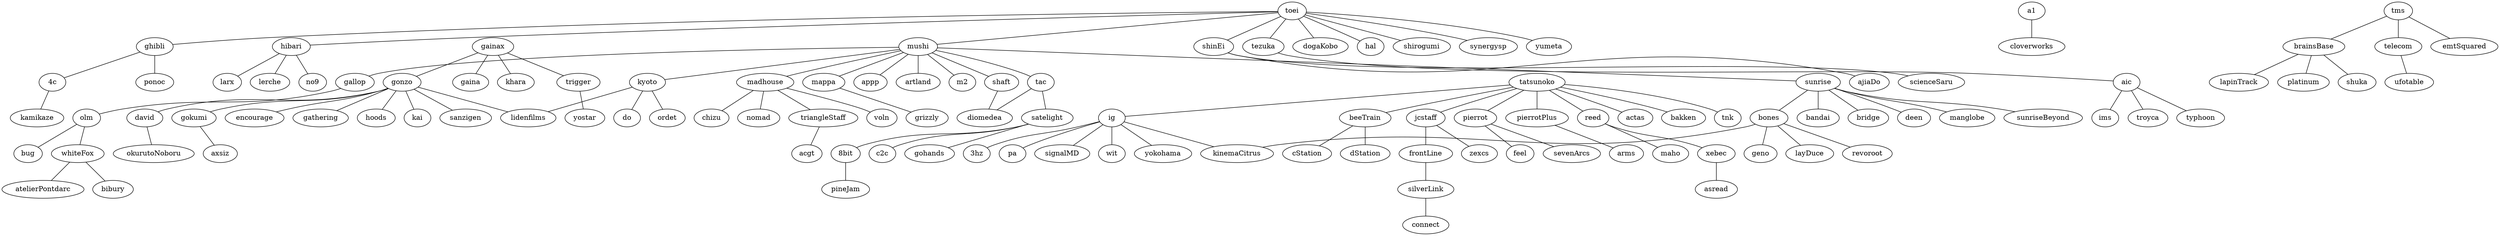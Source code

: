 graph{
"4c"--kamikaze
"8bit"--pineJam
a1--cloverworks
aic--ims
aic--troyca
aic--typhoon
beeTrain--cStation
beeTrain--dStation
bones--geno
bones--kinemaCitrus
bones--layDuce
bones--revoroot
brainsBase--lapinTrack
brainsBase--platinum
brainsBase--shuka
david--okurutoNoboru
frontLine--silverLink
gainax--gaina
gainax--gonzo
gainax--khara
gainax--trigger
gallop--olm
ghibli--"4c"
ghibli--ponoc
gokumi--axsiz
gonzo--david
gonzo--encourage
gonzo--gathering
gonzo--gokumi
gonzo--hoods
gonzo--kai
gonzo--lidenfilms
gonzo--sanzigen
hibari--larx
hibari--lerche
hibari--no9
ig--"3hz"
ig--kinemaCitrus
ig--pa
ig--signalMD
ig--wit
ig--yokohama
jcstaff--frontLine
jcstaff--zexcs
kyoto--do
kyoto--lidenfilms
kyoto--ordet
madhouse--chizu
madhouse--nomad
madhouse--triangleStaff
madhouse--voln
mappa--grizzly
mushi--appp
mushi--artland
mushi--gallop
mushi--kyoto
mushi--m2
mushi--madhouse
mushi--mappa
mushi--shaft
mushi--sunrise
mushi--tac
olm--bug
olm--whiteFox
pierrot--feel
pierrot--sevenArcs
pierrotPlus--arms
reed--maho
reed--xebec
satelight--"8bit"
satelight--c2c
satelight--gohands
shaft--diomedea
shinEi--ajiaDo
shinEi--scienceSaru
silverLink--connect
sunrise--bandai
sunrise--bones
sunrise--bridge
sunrise--deen
sunrise--manglobe
sunrise--sunriseBeyond
tac--diomedea
tac--satelight
tatsunoko--actas
tatsunoko--bakken
tatsunoko--beeTrain
tatsunoko--ig
tatsunoko--jcstaff
tatsunoko--pierrot
tatsunoko--pierrotPlus
tatsunoko--reed
tatsunoko--tnk
telecom--ufotable
tezuka--aic
tms--brainsBase
tms--emtSquared
tms--telecom
toei--dogaKobo
toei--ghibli
toei--hal
toei--hibari
toei--mushi
toei--shinEi
toei--shirogumi
toei--synergysp
toei--tezuka
toei--yumeta
triangleStaff--acgt
trigger--yostar
whiteFox--atelierPontdarc
whiteFox--bibury
xebec--asread
}
